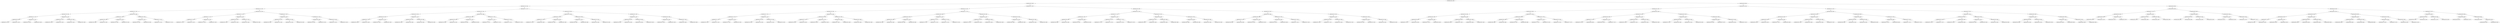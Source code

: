 digraph G{
891011457 [label="Node{data=[1646, 1646]}"]
891011457 -> 376967897
376967897 [label="Node{data=[1309, 1309]}"]
376967897 -> 1291512693
1291512693 [label="Node{data=[1245, 1245]}"]
1291512693 -> 1933969493
1933969493 [label="Node{data=[1213, 1213]}"]
1933969493 -> 406505589
406505589 [label="Node{data=[1197, 1197]}"]
406505589 -> 1317203825
1317203825 [label="Node{data=[1189, 1189]}"]
1317203825 -> 1429738647
1429738647 [label="Node{data=[1151, 1151]}"]
1429738647 -> 385854149
385854149 [label="Node{data=[1046, 1046]}"]
385854149 -> 1489547535
1489547535 [label="Node{data=[1016, 1016]}"]
385854149 -> 31990784
31990784 [label="Node{data=[1061, 1061]}"]
1429738647 -> 341902342
341902342 [label="Node{data=[1187, 1187]}"]
341902342 -> 2133016013
2133016013 [label="Node{data=[1186, 1186]}"]
341902342 -> 1652472815
1652472815 [label="Node{data=[1188, 1188]}"]
1317203825 -> 578182020
578182020 [label="Node{data=[1193, 1193]}"]
578182020 -> 1051409144
1051409144 [label="Node{data=[1191, 1191]}"]
1051409144 -> 1476437429
1476437429 [label="Node{data=[1190, 1190]}"]
1051409144 -> 1328991385
1328991385 [label="Node{data=[1192, 1192]}"]
578182020 -> 1603011712
1603011712 [label="Node{data=[1195, 1195]}"]
1603011712 -> 949459315
949459315 [label="Node{data=[1194, 1194]}"]
1603011712 -> 1709682393
1709682393 [label="Node{data=[1196, 1196]}"]
406505589 -> 483190008
483190008 [label="Node{data=[1205, 1205]}"]
483190008 -> 601578469
601578469 [label="Node{data=[1201, 1201]}"]
601578469 -> 662897388
662897388 [label="Node{data=[1199, 1199]}"]
662897388 -> 2144006563
2144006563 [label="Node{data=[1198, 1198]}"]
662897388 -> 81404294
81404294 [label="Node{data=[1200, 1200]}"]
601578469 -> 2099730059
2099730059 [label="Node{data=[1203, 1203]}"]
2099730059 -> 1116520353
1116520353 [label="Node{data=[1202, 1202]}"]
2099730059 -> 1784875450
1784875450 [label="Node{data=[1204, 1204]}"]
483190008 -> 1063306081
1063306081 [label="Node{data=[1209, 1209]}"]
1063306081 -> 2016692488
2016692488 [label="Node{data=[1207, 1207]}"]
2016692488 -> 1608679448
1608679448 [label="Node{data=[1206, 1206]}"]
2016692488 -> 767454343
767454343 [label="Node{data=[1208, 1208]}"]
1063306081 -> 343722394
343722394 [label="Node{data=[1211, 1211]}"]
343722394 -> 1322958356
1322958356 [label="Node{data=[1210, 1210]}"]
343722394 -> 99812759
99812759 [label="Node{data=[1212, 1212]}"]
1933969493 -> 1534561274
1534561274 [label="Node{data=[1229, 1229]}"]
1534561274 -> 699771159
699771159 [label="Node{data=[1221, 1221]}"]
699771159 -> 847546411
847546411 [label="Node{data=[1217, 1217]}"]
847546411 -> 801569873
801569873 [label="Node{data=[1215, 1215]}"]
801569873 -> 1208584712
1208584712 [label="Node{data=[1214, 1214]}"]
801569873 -> 1290829583
1290829583 [label="Node{data=[1216, 1216]}"]
847546411 -> 1520661354
1520661354 [label="Node{data=[1219, 1219]}"]
1520661354 -> 1117726747
1117726747 [label="Node{data=[1218, 1218]}"]
1520661354 -> 1178776458
1178776458 [label="Node{data=[1220, 1220]}"]
699771159 -> 151364682
151364682 [label="Node{data=[1225, 1225]}"]
151364682 -> 1216130595
1216130595 [label="Node{data=[1223, 1223]}"]
1216130595 -> 1930991815
1930991815 [label="Node{data=[1222, 1222]}"]
1216130595 -> 538291149
538291149 [label="Node{data=[1224, 1224]}"]
151364682 -> 76967025
76967025 [label="Node{data=[1227, 1227]}"]
76967025 -> 699848566
699848566 [label="Node{data=[1226, 1226]}"]
76967025 -> 517975079
517975079 [label="Node{data=[1228, 1228]}"]
1534561274 -> 328808434
328808434 [label="Node{data=[1237, 1237]}"]
328808434 -> 618345492
618345492 [label="Node{data=[1233, 1233]}"]
618345492 -> 994663070
994663070 [label="Node{data=[1231, 1231]}"]
994663070 -> 1486120772
1486120772 [label="Node{data=[1230, 1230]}"]
994663070 -> 48823555
48823555 [label="Node{data=[1232, 1232]}"]
618345492 -> 2137916126
2137916126 [label="Node{data=[1235, 1235]}"]
2137916126 -> 235026951
235026951 [label="Node{data=[1234, 1234]}"]
2137916126 -> 1977074372
1977074372 [label="Node{data=[1236, 1236]}"]
328808434 -> 806500760
806500760 [label="Node{data=[1241, 1241]}"]
806500760 -> 1063630262
1063630262 [label="Node{data=[1239, 1239]}"]
1063630262 -> 539517535
539517535 [label="Node{data=[1238, 1238]}"]
1063630262 -> 1805800828
1805800828 [label="Node{data=[1240, 1240]}"]
806500760 -> 1256025961
1256025961 [label="Node{data=[1243, 1243]}"]
1256025961 -> 1476897665
1476897665 [label="Node{data=[1242, 1242]}"]
1256025961 -> 1004404804
1004404804 [label="Node{data=[1244, 1244]}"]
1291512693 -> 1110354934
1110354934 [label="Node{data=[1277, 1277]}"]
1110354934 -> 1663640317
1663640317 [label="Node{data=[1261, 1261]}"]
1663640317 -> 102221498
102221498 [label="Node{data=[1253, 1253]}"]
102221498 -> 1300245020
1300245020 [label="Node{data=[1249, 1249]}"]
1300245020 -> 2059819329
2059819329 [label="Node{data=[1247, 1247]}"]
2059819329 -> 1347596846
1347596846 [label="Node{data=[1246, 1246]}"]
2059819329 -> 1749585032
1749585032 [label="Node{data=[1248, 1248]}"]
1300245020 -> 609524567
609524567 [label="Node{data=[1251, 1251]}"]
609524567 -> 1821430477
1821430477 [label="Node{data=[1250, 1250]}"]
609524567 -> 697753267
697753267 [label="Node{data=[1252, 1252]}"]
102221498 -> 93727685
93727685 [label="Node{data=[1257, 1257]}"]
93727685 -> 85497347
85497347 [label="Node{data=[1255, 1255]}"]
85497347 -> 1878276823
1878276823 [label="Node{data=[1254, 1254]}"]
85497347 -> 1887965916
1887965916 [label="Node{data=[1256, 1256]}"]
93727685 -> 1148507915
1148507915 [label="Node{data=[1259, 1259]}"]
1148507915 -> 94238984
94238984 [label="Node{data=[1258, 1258]}"]
1148507915 -> 1265719790
1265719790 [label="Node{data=[1260, 1260]}"]
1663640317 -> 2069867694
2069867694 [label="Node{data=[1269, 1269]}"]
2069867694 -> 426897473
426897473 [label="Node{data=[1265, 1265]}"]
426897473 -> 1942888414
1942888414 [label="Node{data=[1263, 1263]}"]
1942888414 -> 842110560
842110560 [label="Node{data=[1262, 1262]}"]
1942888414 -> 873293396
873293396 [label="Node{data=[1264, 1264]}"]
426897473 -> 577272684
577272684 [label="Node{data=[1267, 1267]}"]
577272684 -> 568041488
568041488 [label="Node{data=[1266, 1266]}"]
577272684 -> 526885085
526885085 [label="Node{data=[1268, 1268]}"]
2069867694 -> 1082608291
1082608291 [label="Node{data=[1273, 1273]}"]
1082608291 -> 559278788
559278788 [label="Node{data=[1271, 1271]}"]
559278788 -> 1576146398
1576146398 [label="Node{data=[1270, 1270]}"]
559278788 -> 2133932021
2133932021 [label="Node{data=[1272, 1272]}"]
1082608291 -> 93956322
93956322 [label="Node{data=[1275, 1275]}"]
93956322 -> 185889119
185889119 [label="Node{data=[1274, 1274]}"]
93956322 -> 1183172870
1183172870 [label="Node{data=[1276, 1276]}"]
1110354934 -> 813547708
813547708 [label="Node{data=[1293, 1293]}"]
813547708 -> 2028712169
2028712169 [label="Node{data=[1285, 1285]}"]
2028712169 -> 1356707874
1356707874 [label="Node{data=[1281, 1281]}"]
1356707874 -> 955811526
955811526 [label="Node{data=[1279, 1279]}"]
955811526 -> 1725876549
1725876549 [label="Node{data=[1278, 1278]}"]
955811526 -> 1125597583
1125597583 [label="Node{data=[1280, 1280]}"]
1356707874 -> 2125921639
2125921639 [label="Node{data=[1283, 1283]}"]
2125921639 -> 33856193
33856193 [label="Node{data=[1282, 1282]}"]
2125921639 -> 310443813
310443813 [label="Node{data=[1284, 1284]}"]
2028712169 -> 1801637827
1801637827 [label="Node{data=[1289, 1289]}"]
1801637827 -> 578181645
578181645 [label="Node{data=[1287, 1287]}"]
578181645 -> 67247632
67247632 [label="Node{data=[1286, 1286]}"]
578181645 -> 300851298
300851298 [label="Node{data=[1288, 1288]}"]
1801637827 -> 1821337931
1821337931 [label="Node{data=[1291, 1291]}"]
1821337931 -> 2092560613
2092560613 [label="Node{data=[1290, 1290]}"]
1821337931 -> 1759478780
1759478780 [label="Node{data=[1292, 1292]}"]
813547708 -> 207016757
207016757 [label="Node{data=[1301, 1301]}"]
207016757 -> 461645509
461645509 [label="Node{data=[1297, 1297]}"]
461645509 -> 680117128
680117128 [label="Node{data=[1295, 1295]}"]
680117128 -> 1021142278
1021142278 [label="Node{data=[1294, 1294]}"]
680117128 -> 111724243
111724243 [label="Node{data=[1296, 1296]}"]
461645509 -> 1008761549
1008761549 [label="Node{data=[1299, 1299]}"]
1008761549 -> 1523804994
1523804994 [label="Node{data=[1298, 1298]}"]
1008761549 -> 225558603
225558603 [label="Node{data=[1300, 1300]}"]
207016757 -> 1303314792
1303314792 [label="Node{data=[1305, 1305]}"]
1303314792 -> 1919347714
1919347714 [label="Node{data=[1303, 1303]}"]
1919347714 -> 858656887
858656887 [label="Node{data=[1302, 1302]}"]
1919347714 -> 819916225
819916225 [label="Node{data=[1304, 1304]}"]
1303314792 -> 89067251
89067251 [label="Node{data=[1307, 1307]}"]
89067251 -> 1074590884
1074590884 [label="Node{data=[1306, 1306]}"]
89067251 -> 56818042
56818042 [label="Node{data=[1308, 1308]}"]
376967897 -> 1142275122
1142275122 [label="Node{data=[1557, 1557]}"]
1142275122 -> 961551061
961551061 [label="Node{data=[1461, 1461]}"]
961551061 -> 517890191
517890191 [label="Node{data=[1325, 1325]}"]
517890191 -> 182706951
182706951 [label="Node{data=[1317, 1317]}"]
182706951 -> 1677601349
1677601349 [label="Node{data=[1313, 1313]}"]
1677601349 -> 1522602589
1522602589 [label="Node{data=[1311, 1311]}"]
1522602589 -> 938920850
938920850 [label="Node{data=[1310, 1310]}"]
1522602589 -> 580447664
580447664 [label="Node{data=[1312, 1312]}"]
1677601349 -> 816207780
816207780 [label="Node{data=[1315, 1315]}"]
816207780 -> 1646786583
1646786583 [label="Node{data=[1314, 1314]}"]
816207780 -> 1661736346
1661736346 [label="Node{data=[1316, 1316]}"]
182706951 -> 110919974
110919974 [label="Node{data=[1321, 1321]}"]
110919974 -> 75885862
75885862 [label="Node{data=[1319, 1319]}"]
75885862 -> 1505708769
1505708769 [label="Node{data=[1318, 1318]}"]
75885862 -> 1511797897
1511797897 [label="Node{data=[1320, 1320]}"]
110919974 -> 946539357
946539357 [label="Node{data=[1323, 1323]}"]
946539357 -> 330055083
330055083 [label="Node{data=[1322, 1322]}"]
946539357 -> 812094845
812094845 [label="Node{data=[1324, 1324]}"]
517890191 -> 199513988
199513988 [label="Node{data=[1333, 1333]}"]
199513988 -> 1807057990
1807057990 [label="Node{data=[1329, 1329]}"]
1807057990 -> 428256766
428256766 [label="Node{data=[1327, 1327]}"]
428256766 -> 356917198
356917198 [label="Node{data=[1326, 1326]}"]
428256766 -> 1010250389
1010250389 [label="Node{data=[1328, 1328]}"]
1807057990 -> 2070353633
2070353633 [label="Node{data=[1331, 1331]}"]
2070353633 -> 1470283054
1470283054 [label="Node{data=[1330, 1330]}"]
2070353633 -> 1916760187
1916760187 [label="Node{data=[1332, 1332]}"]
199513988 -> 1998149427
1998149427 [label="Node{data=[1433, 1433]}"]
1998149427 -> 873109295
873109295 [label="Node{data=[1392, 1392]}"]
873109295 -> 1988298573
1988298573 [label="Node{data=[1391, 1391]}"]
873109295 -> 2134252878
2134252878 [label="Node{data=[1405, 1405]}"]
1998149427 -> 1110146388
1110146388 [label="Node{data=[1459, 1459]}"]
1110146388 -> 578304465
578304465 [label="Node{data=[1458, 1458]}"]
1110146388 -> 1286597564
1286597564 [label="Node{data=[1460, 1460]}"]
961551061 -> 62673674
62673674 [label="Node{data=[1477, 1477]}"]
62673674 -> 451174388
451174388 [label="Node{data=[1469, 1469]}"]
451174388 -> 2041666504
2041666504 [label="Node{data=[1465, 1465]}"]
2041666504 -> 1248902473
1248902473 [label="Node{data=[1463, 1463]}"]
1248902473 -> 724927246
724927246 [label="Node{data=[1462, 1462]}"]
1248902473 -> 320238179
320238179 [label="Node{data=[1464, 1464]}"]
2041666504 -> 1611273426
1611273426 [label="Node{data=[1467, 1467]}"]
1611273426 -> 803170159
803170159 [label="Node{data=[1466, 1466]}"]
1611273426 -> 687189097
687189097 [label="Node{data=[1468, 1468]}"]
451174388 -> 139482750
139482750 [label="Node{data=[1473, 1473]}"]
139482750 -> 944533282
944533282 [label="Node{data=[1471, 1471]}"]
944533282 -> 1828492123
1828492123 [label="Node{data=[1470, 1470]}"]
944533282 -> 1768942665
1768942665 [label="Node{data=[1472, 1472]}"]
139482750 -> 1669768380
1669768380 [label="Node{data=[1475, 1475]}"]
1669768380 -> 954786449
954786449 [label="Node{data=[1474, 1474]}"]
1669768380 -> 805750940
805750940 [label="Node{data=[1476, 1476]}"]
62673674 -> 639465329
639465329 [label="Node{data=[1485, 1485]}"]
639465329 -> 1894286410
1894286410 [label="Node{data=[1481, 1481]}"]
1894286410 -> 258673836
258673836 [label="Node{data=[1479, 1479]}"]
258673836 -> 162494453
162494453 [label="Node{data=[1478, 1478]}"]
258673836 -> 1145319246
1145319246 [label="Node{data=[1480, 1480]}"]
1894286410 -> 1882863960
1882863960 [label="Node{data=[1483, 1483]}"]
1882863960 -> 669205919
669205919 [label="Node{data=[1482, 1482]}"]
1882863960 -> 1434553929
1434553929 [label="Node{data=[1484, 1484]}"]
639465329 -> 819652072
819652072 [label="Node{data=[1553, 1553]}"]
819652072 -> 285993554
285993554 [label="Node{data=[1518, 1518]}"]
285993554 -> 754555473
754555473 [label="Node{data=[1486, 1486]}"]
285993554 -> 1968417345
1968417345 [label="Node{data=[1535, 1535]}"]
819652072 -> 306312358
306312358 [label="Node{data=[1555, 1555]}"]
306312358 -> 1549190598
1549190598 [label="Node{data=[1554, 1554]}"]
306312358 -> 1016981263
1016981263 [label="Node{data=[1556, 1556]}"]
1142275122 -> 1416905599
1416905599 [label="Node{data=[1595, 1595]}"]
1416905599 -> 1225619859
1225619859 [label="Node{data=[1579, 1579]}"]
1225619859 -> 589299073
589299073 [label="Node{data=[1571, 1571]}"]
589299073 -> 1885979506
1885979506 [label="Node{data=[1561, 1561]}"]
1885979506 -> 108005819
108005819 [label="Node{data=[1559, 1559]}"]
108005819 -> 613628167
613628167 [label="Node{data=[1558, 1558]}"]
108005819 -> 2025597921
2025597921 [label="Node{data=[1560, 1560]}"]
1885979506 -> 1181746647
1181746647 [label="Node{data=[1563, 1563]}"]
1181746647 -> 1078718835
1078718835 [label="Node{data=[1562, 1562]}"]
1181746647 -> 2100147068
2100147068 [label="Node{data=[1564, 1564]}"]
589299073 -> 1683450907
1683450907 [label="Node{data=[1575, 1575]}"]
1683450907 -> 575636475
575636475 [label="Node{data=[1573, 1573]}"]
575636475 -> 1024470696
1024470696 [label="Node{data=[1572, 1572]}"]
575636475 -> 758570021
758570021 [label="Node{data=[1574, 1574]}"]
1683450907 -> 1927174700
1927174700 [label="Node{data=[1577, 1577]}"]
1927174700 -> 751849431
751849431 [label="Node{data=[1576, 1576]}"]
1927174700 -> 277434763
277434763 [label="Node{data=[1578, 1578]}"]
1225619859 -> 197484619
197484619 [label="Node{data=[1587, 1587]}"]
197484619 -> 197809189
197809189 [label="Node{data=[1583, 1583]}"]
197809189 -> 625609852
625609852 [label="Node{data=[1581, 1581]}"]
625609852 -> 2140472407
2140472407 [label="Node{data=[1580, 1580]}"]
625609852 -> 1601365206
1601365206 [label="Node{data=[1582, 1582]}"]
197809189 -> 104917089
104917089 [label="Node{data=[1585, 1585]}"]
104917089 -> 1931230521
1931230521 [label="Node{data=[1584, 1584]}"]
104917089 -> 620505265
620505265 [label="Node{data=[1586, 1586]}"]
197484619 -> 1826634924
1826634924 [label="Node{data=[1591, 1591]}"]
1826634924 -> 1835188913
1835188913 [label="Node{data=[1589, 1589]}"]
1835188913 -> 2139475921
2139475921 [label="Node{data=[1588, 1588]}"]
1835188913 -> 981063984
981063984 [label="Node{data=[1590, 1590]}"]
1826634924 -> 1469155215
1469155215 [label="Node{data=[1593, 1593]}"]
1469155215 -> 748527750
748527750 [label="Node{data=[1592, 1592]}"]
1469155215 -> 2100758915
2100758915 [label="Node{data=[1594, 1594]}"]
1416905599 -> 158596940
158596940 [label="Node{data=[1614, 1614]}"]
158596940 -> 1384492050
1384492050 [label="Node{data=[1603, 1603]}"]
1384492050 -> 324906836
324906836 [label="Node{data=[1599, 1599]}"]
324906836 -> 1449379757
1449379757 [label="Node{data=[1597, 1597]}"]
1449379757 -> 1081924530
1081924530 [label="Node{data=[1596, 1596]}"]
1449379757 -> 1072044691
1072044691 [label="Node{data=[1598, 1598]}"]
324906836 -> 1094657332
1094657332 [label="Node{data=[1601, 1601]}"]
1094657332 -> 153738257
153738257 [label="Node{data=[1600, 1600]}"]
1094657332 -> 799946701
799946701 [label="Node{data=[1602, 1602]}"]
1384492050 -> 538149417
538149417 [label="Node{data=[1607, 1607]}"]
538149417 -> 415040922
415040922 [label="Node{data=[1605, 1605]}"]
415040922 -> 1597217736
1597217736 [label="Node{data=[1604, 1604]}"]
415040922 -> 25026492
25026492 [label="Node{data=[1606, 1606]}"]
538149417 -> 1027807088
1027807088 [label="Node{data=[1612, 1612]}"]
1027807088 -> 1294095511
1294095511 [label="Node{data=[1611, 1611]}"]
1027807088 -> 235698976
235698976 [label="Node{data=[1613, 1613]}"]
158596940 -> 1633928546
1633928546 [label="Node{data=[1622, 1622]}"]
1633928546 -> 1153349289
1153349289 [label="Node{data=[1618, 1618]}"]
1153349289 -> 468173893
468173893 [label="Node{data=[1616, 1616]}"]
468173893 -> 1985964386
1985964386 [label="Node{data=[1615, 1615]}"]
468173893 -> 166263326
166263326 [label="Node{data=[1617, 1617]}"]
1153349289 -> 953294452
953294452 [label="Node{data=[1620, 1620]}"]
953294452 -> 489824455
489824455 [label="Node{data=[1619, 1619]}"]
953294452 -> 279666298
279666298 [label="Node{data=[1621, 1621]}"]
1633928546 -> 1583181435
1583181435 [label="Node{data=[1642, 1642]}"]
1583181435 -> 1985276538
1985276538 [label="Node{data=[1640, 1640]}"]
1985276538 -> 2053953647
2053953647 [label="Node{data=[1623, 1623]}"]
1985276538 -> 813568470
813568470 [label="Node{data=[1641, 1641]}"]
1583181435 -> 90545940
90545940 [label="Node{data=[1644, 1644]}"]
90545940 -> 1412674296
1412674296 [label="Node{data=[1643, 1643]}"]
90545940 -> 1208002481
1208002481 [label="Node{data=[1645, 1645]}"]
891011457 -> 145817542
145817542 [label="Node{data=[2563, 2563]}"]
145817542 -> 562322683
562322683 [label="Node{data=[2442, 2442]}"]
562322683 -> 1751752257
1751752257 [label="Node{data=[1678, 1678]}"]
1751752257 -> 622432722
622432722 [label="Node{data=[1662, 1662]}"]
622432722 -> 718799992
718799992 [label="Node{data=[1654, 1654]}"]
718799992 -> 691594844
691594844 [label="Node{data=[1650, 1650]}"]
691594844 -> 218627756
218627756 [label="Node{data=[1648, 1648]}"]
218627756 -> 1694067167
1694067167 [label="Node{data=[1647, 1647]}"]
218627756 -> 250108668
250108668 [label="Node{data=[1649, 1649]}"]
691594844 -> 1619806075
1619806075 [label="Node{data=[1652, 1652]}"]
1619806075 -> 1380726616
1380726616 [label="Node{data=[1651, 1651]}"]
1619806075 -> 2102659935
2102659935 [label="Node{data=[1653, 1653]}"]
718799992 -> 833061299
833061299 [label="Node{data=[1658, 1658]}"]
833061299 -> 865255267
865255267 [label="Node{data=[1656, 1656]}"]
865255267 -> 14137534
14137534 [label="Node{data=[1655, 1655]}"]
865255267 -> 1560565000
1560565000 [label="Node{data=[1657, 1657]}"]
833061299 -> 1344531714
1344531714 [label="Node{data=[1660, 1660]}"]
1344531714 -> 1995192770
1995192770 [label="Node{data=[1659, 1659]}"]
1344531714 -> 1271098857
1271098857 [label="Node{data=[1661, 1661]}"]
622432722 -> 873520524
873520524 [label="Node{data=[1670, 1670]}"]
873520524 -> 2073325041
2073325041 [label="Node{data=[1666, 1666]}"]
2073325041 -> 1822521704
1822521704 [label="Node{data=[1664, 1664]}"]
1822521704 -> 1012788528
1012788528 [label="Node{data=[1663, 1663]}"]
1822521704 -> 236174218
236174218 [label="Node{data=[1665, 1665]}"]
2073325041 -> 1454416988
1454416988 [label="Node{data=[1668, 1668]}"]
1454416988 -> 826146267
826146267 [label="Node{data=[1667, 1667]}"]
1454416988 -> 1650111137
1650111137 [label="Node{data=[1669, 1669]}"]
873520524 -> 1896254091
1896254091 [label="Node{data=[1674, 1674]}"]
1896254091 -> 575099571
575099571 [label="Node{data=[1672, 1672]}"]
575099571 -> 2093658117
2093658117 [label="Node{data=[1671, 1671]}"]
575099571 -> 1261623943
1261623943 [label="Node{data=[1673, 1673]}"]
1896254091 -> 237323192
237323192 [label="Node{data=[1676, 1676]}"]
237323192 -> 376392197
376392197 [label="Node{data=[1675, 1675]}"]
237323192 -> 1066179157
1066179157 [label="Node{data=[1677, 1677]}"]
1751752257 -> 1647806913
1647806913 [label="Node{data=[2426, 2426]}"]
1647806913 -> 1185623740
1185623740 [label="Node{data=[2418, 2418]}"]
1185623740 -> 720927502
720927502 [label="Node{data=[2238, 2238]}"]
720927502 -> 1904022070
1904022070 [label="Node{data=[1732, 1732]}"]
1904022070 -> 794489945
794489945 [label="Node{data=[1679, 1679]}"]
1904022070 -> 815526336
815526336 [label="Node{data=[2058, 2058]}"]
720927502 -> 1498598614
1498598614 [label="Node{data=[2371, 2371]}"]
1498598614 -> 1084721512
1084721512 [label="Node{data=[2264, 2264]}"]
1498598614 -> 942097689
942097689 [label="Node{data=[2417, 2417]}"]
1185623740 -> 1465755180
1465755180 [label="Node{data=[2422, 2422]}"]
1465755180 -> 413590637
413590637 [label="Node{data=[2420, 2420]}"]
413590637 -> 1681314520
1681314520 [label="Node{data=[2419, 2419]}"]
413590637 -> 1715162314
1715162314 [label="Node{data=[2421, 2421]}"]
1465755180 -> 1559100135
1559100135 [label="Node{data=[2424, 2424]}"]
1559100135 -> 1942485147
1942485147 [label="Node{data=[2423, 2423]}"]
1559100135 -> 557143081
557143081 [label="Node{data=[2425, 2425]}"]
1647806913 -> 492044761
492044761 [label="Node{data=[2434, 2434]}"]
492044761 -> 777906774
777906774 [label="Node{data=[2430, 2430]}"]
777906774 -> 1653791782
1653791782 [label="Node{data=[2428, 2428]}"]
1653791782 -> 1762482241
1762482241 [label="Node{data=[2427, 2427]}"]
1653791782 -> 1416283760
1416283760 [label="Node{data=[2429, 2429]}"]
777906774 -> 354720241
354720241 [label="Node{data=[2432, 2432]}"]
354720241 -> 1638073503
1638073503 [label="Node{data=[2431, 2431]}"]
354720241 -> 1651476410
1651476410 [label="Node{data=[2433, 2433]}"]
492044761 -> 1614054593
1614054593 [label="Node{data=[2438, 2438]}"]
1614054593 -> 1374577191
1374577191 [label="Node{data=[2436, 2436]}"]
1374577191 -> 680526713
680526713 [label="Node{data=[2435, 2435]}"]
1374577191 -> 911999878
911999878 [label="Node{data=[2437, 2437]}"]
1614054593 -> 1913293568
1913293568 [label="Node{data=[2440, 2440]}"]
1913293568 -> 1347891260
1347891260 [label="Node{data=[2439, 2439]}"]
1913293568 -> 2020899460
2020899460 [label="Node{data=[2441, 2441]}"]
562322683 -> 778180159
778180159 [label="Node{data=[2474, 2474]}"]
778180159 -> 144104056
144104056 [label="Node{data=[2458, 2458]}"]
144104056 -> 1638522246
1638522246 [label="Node{data=[2450, 2450]}"]
1638522246 -> 978467693
978467693 [label="Node{data=[2446, 2446]}"]
978467693 -> 71242230
71242230 [label="Node{data=[2444, 2444]}"]
71242230 -> 985943571
985943571 [label="Node{data=[2443, 2443]}"]
71242230 -> 355397920
355397920 [label="Node{data=[2445, 2445]}"]
978467693 -> 1049373115
1049373115 [label="Node{data=[2448, 2448]}"]
1049373115 -> 1119895357
1119895357 [label="Node{data=[2447, 2447]}"]
1049373115 -> 1525433760
1525433760 [label="Node{data=[2449, 2449]}"]
1638522246 -> 942217260
942217260 [label="Node{data=[2454, 2454]}"]
942217260 -> 1740058467
1740058467 [label="Node{data=[2452, 2452]}"]
1740058467 -> 609078655
609078655 [label="Node{data=[2451, 2451]}"]
1740058467 -> 481582355
481582355 [label="Node{data=[2453, 2453]}"]
942217260 -> 1814879953
1814879953 [label="Node{data=[2456, 2456]}"]
1814879953 -> 842938368
842938368 [label="Node{data=[2455, 2455]}"]
1814879953 -> 2027040013
2027040013 [label="Node{data=[2457, 2457]}"]
144104056 -> 1185983425
1185983425 [label="Node{data=[2466, 2466]}"]
1185983425 -> 1289764752
1289764752 [label="Node{data=[2462, 2462]}"]
1289764752 -> 266203188
266203188 [label="Node{data=[2460, 2460]}"]
266203188 -> 1712201351
1712201351 [label="Node{data=[2459, 2459]}"]
266203188 -> 631459620
631459620 [label="Node{data=[2461, 2461]}"]
1289764752 -> 1760753855
1760753855 [label="Node{data=[2464, 2464]}"]
1760753855 -> 147777989
147777989 [label="Node{data=[2463, 2463]}"]
1760753855 -> 513942653
513942653 [label="Node{data=[2465, 2465]}"]
1185983425 -> 566727394
566727394 [label="Node{data=[2470, 2470]}"]
566727394 -> 1586475365
1586475365 [label="Node{data=[2468, 2468]}"]
1586475365 -> 569437104
569437104 [label="Node{data=[2467, 2467]}"]
1586475365 -> 780051007
780051007 [label="Node{data=[2469, 2469]}"]
566727394 -> 867399056
867399056 [label="Node{data=[2472, 2472]}"]
867399056 -> 269811226
269811226 [label="Node{data=[2471, 2471]}"]
867399056 -> 908016323
908016323 [label="Node{data=[2473, 2473]}"]
778180159 -> 1839929701
1839929701 [label="Node{data=[2547, 2547]}"]
1839929701 -> 1167916725
1167916725 [label="Node{data=[2507, 2507]}"]
1167916725 -> 1926183986
1926183986 [label="Node{data=[2478, 2478]}"]
1926183986 -> 1028245898
1028245898 [label="Node{data=[2476, 2476]}"]
1028245898 -> 136089463
136089463 [label="Node{data=[2475, 2475]}"]
1028245898 -> 718774679
718774679 [label="Node{data=[2477, 2477]}"]
1926183986 -> 561129043
561129043 [label="Node{data=[2480, 2480]}"]
561129043 -> 1384427118
1384427118 [label="Node{data=[2479, 2479]}"]
561129043 -> 1049621630
1049621630 [label="Node{data=[2503, 2503]}"]
1167916725 -> 700657953
700657953 [label="Node{data=[2543, 2543]}"]
700657953 -> 431217396
431217396 [label="Node{data=[2541, 2541]}"]
431217396 -> 1848893554
1848893554 [label="Node{data=[2540, 2540]}"]
431217396 -> 794744270
794744270 [label="Node{data=[2542, 2542]}"]
700657953 -> 530887485
530887485 [label="Node{data=[2545, 2545]}"]
530887485 -> 415739463
415739463 [label="Node{data=[2544, 2544]}"]
530887485 -> 1770450269
1770450269 [label="Node{data=[2546, 2546]}"]
1839929701 -> 808432902
808432902 [label="Node{data=[2555, 2555]}"]
808432902 -> 170448229
170448229 [label="Node{data=[2551, 2551]}"]
170448229 -> 800651249
800651249 [label="Node{data=[2549, 2549]}"]
800651249 -> 1896487774
1896487774 [label="Node{data=[2548, 2548]}"]
800651249 -> 1019222012
1019222012 [label="Node{data=[2550, 2550]}"]
170448229 -> 1880059644
1880059644 [label="Node{data=[2553, 2553]}"]
1880059644 -> 417339507
417339507 [label="Node{data=[2552, 2552]}"]
1880059644 -> 957427930
957427930 [label="Node{data=[2554, 2554]}"]
808432902 -> 89305075
89305075 [label="Node{data=[2559, 2559]}"]
89305075 -> 237062443
237062443 [label="Node{data=[2557, 2557]}"]
237062443 -> 379255580
379255580 [label="Node{data=[2556, 2556]}"]
237062443 -> 641568501
641568501 [label="Node{data=[2558, 2558]}"]
89305075 -> 906006774
906006774 [label="Node{data=[2561, 2561]}"]
906006774 -> 854388492
854388492 [label="Node{data=[2560, 2560]}"]
906006774 -> 1936695382
1936695382 [label="Node{data=[2562, 2562]}"]
145817542 -> 972014312
972014312 [label="Node{data=[5546, 5546]}"]
972014312 -> 190476803
190476803 [label="Node{data=[3585, 3585]}"]
190476803 -> 1578858731
1578858731 [label="Node{data=[3577, 3577]}"]
1578858731 -> 1350045294
1350045294 [label="Node{data=[3543, 3543]}"]
1350045294 -> 390561291
390561291 [label="Node{data=[2565, 2565]}"]
390561291 -> 1339411594
1339411594 [label="Node{data=[2564, 2564]}"]
390561291 -> 1250699707
1250699707 [label="Node{data=[3479, 3479]}"]
1350045294 -> 1511478778
1511478778 [label="Node{data=[3575, 3575]}"]
1511478778 -> 1980555157
1980555157 [label="Node{data=[3551, 3551]}"]
1511478778 -> 400358466
400358466 [label="Node{data=[3576, 3576]}"]
1578858731 -> 1010224883
1010224883 [label="Node{data=[3581, 3581]}"]
1010224883 -> 1559163914
1559163914 [label="Node{data=[3579, 3579]}"]
1559163914 -> 1276016757
1276016757 [label="Node{data=[3578, 3578]}"]
1559163914 -> 1019257690
1019257690 [label="Node{data=[3580, 3580]}"]
1010224883 -> 906732391
906732391 [label="Node{data=[3583, 3583]}"]
906732391 -> 493768456
493768456 [label="Node{data=[3582, 3582]}"]
906732391 -> 580669696
580669696 [label="Node{data=[3584, 3584]}"]
190476803 -> 469761146
469761146 [label="Node{data=[3593, 3593]}"]
469761146 -> 1887724793
1887724793 [label="Node{data=[3589, 3589]}"]
1887724793 -> 536699886
536699886 [label="Node{data=[3587, 3587]}"]
536699886 -> 1596536128
1596536128 [label="Node{data=[3586, 3586]}"]
536699886 -> 995167987
995167987 [label="Node{data=[3588, 3588]}"]
1887724793 -> 1746994892
1746994892 [label="Node{data=[3591, 3591]}"]
1746994892 -> 481815093
481815093 [label="Node{data=[3590, 3590]}"]
1746994892 -> 170020822
170020822 [label="Node{data=[3592, 3592]}"]
469761146 -> 968355575
968355575 [label="Node{data=[5454, 5454]}"]
968355575 -> 1497405547
1497405547 [label="Node{data=[5415, 5415]}"]
1497405547 -> 2055546676
2055546676 [label="Node{data=[3621, 3621]}"]
1497405547 -> 1648466765
1648466765 [label="Node{data=[5432, 5432]}"]
968355575 -> 1678180772
1678180772 [label="Node{data=[5502, 5502]}"]
1678180772 -> 962158223
962158223 [label="Node{data=[5474, 5474]}"]
1678180772 -> 1781948951
1781948951 [label="Node{data=[5517, 5517]}"]
972014312 -> 79894511
79894511 [label="Node{data=[8162, 8162]}"]
79894511 -> 1477782770
1477782770 [label="Node{data=[8031, 8031]}"]
1477782770 -> 726379609
726379609 [label="Node{data=[8023, 8023]}"]
726379609 -> 1916028413
1916028413 [label="Node{data=[8019, 8019]}"]
1916028413 -> 1859405883
1859405883 [label="Node{data=[8017, 8017]}"]
1859405883 -> 525831087
525831087 [label="Node{data=[7894, 7894]}"]
1859405883 -> 1770575224
1770575224 [label="Node{data=[8018, 8018]}"]
1916028413 -> 969109017
969109017 [label="Node{data=[8021, 8021]}"]
969109017 -> 1973054602
1973054602 [label="Node{data=[8020, 8020]}"]
969109017 -> 1454607205
1454607205 [label="Node{data=[8022, 8022]}"]
726379609 -> 2042603486
2042603486 [label="Node{data=[8027, 8027]}"]
2042603486 -> 1529785686
1529785686 [label="Node{data=[8025, 8025]}"]
1529785686 -> 2113303685
2113303685 [label="Node{data=[8024, 8024]}"]
1529785686 -> 928260349
928260349 [label="Node{data=[8026, 8026]}"]
2042603486 -> 869392542
869392542 [label="Node{data=[8029, 8029]}"]
869392542 -> 490450863
490450863 [label="Node{data=[8028, 8028]}"]
869392542 -> 1395106513
1395106513 [label="Node{data=[8030, 8030]}"]
1477782770 -> 1164063616
1164063616 [label="Node{data=[8039, 8039]}"]
1164063616 -> 2039217826
2039217826 [label="Node{data=[8035, 8035]}"]
2039217826 -> 957178091
957178091 [label="Node{data=[8033, 8033]}"]
957178091 -> 1465019441
1465019441 [label="Node{data=[8032, 8032]}"]
957178091 -> 66632552
66632552 [label="Node{data=[8034, 8034]}"]
2039217826 -> 631257947
631257947 [label="Node{data=[8037, 8037]}"]
631257947 -> 2004360508
2004360508 [label="Node{data=[8036, 8036]}"]
631257947 -> 856671238
856671238 [label="Node{data=[8038, 8038]}"]
1164063616 -> 1969887988
1969887988 [label="Node{data=[8158, 8158]}"]
1969887988 -> 1370787297
1370787297 [label="Node{data=[8136, 8136]}"]
1370787297 -> 1720908566
1720908566 [label="Node{data=[8074, 8074]}"]
1370787297 -> 737160246
737160246 [label="Node{data=[8157, 8157]}"]
1969887988 -> 241708550
241708550 [label="Node{data=[8160, 8160]}"]
241708550 -> 2076602799
2076602799 [label="Node{data=[8159, 8159]}"]
241708550 -> 175996810
175996810 [label="Node{data=[8161, 8161]}"]
79894511 -> 541483887
541483887 [label="Node{data=[8170, 8170]}"]
541483887 -> 1863410047
1863410047 [label="Node{data=[8166, 8166]}"]
1863410047 -> 655502907
655502907 [label="Node{data=[8164, 8164]}"]
655502907 -> 1190298748
1190298748 [label="Node{data=[8163, 8163]}"]
655502907 -> 1438436054
1438436054 [label="Node{data=[8165, 8165]}"]
1863410047 -> 826426247
826426247 [label="Node{data=[8168, 8168]}"]
826426247 -> 127385698
127385698 [label="Node{data=[8167, 8167]}"]
826426247 -> 1435792776
1435792776 [label="Node{data=[8169, 8169]}"]
541483887 -> 1724776342
1724776342 [label="Node{data=[8208, 8208]}"]
1724776342 -> 1160828595
1160828595 [label="Node{data=[8206, 8206]}"]
1160828595 -> 2082310823
2082310823 [label="Node{data=[8205, 8205]}"]
1160828595 -> 173246617
173246617 [label="Node{data=[8207, 8207]}"]
1724776342 -> 57407242
57407242 [label="Node{data=[8238, 8238]}"]
57407242 -> 1085095066
1085095066 [label="Node{data=[8209, 8209]}"]
57407242 -> 1349897882
1349897882 [label="Node{data=[9200, 9200]}"]
1349897882 -> 1190429517
1190429517 [label="Node{data=[8841, 8841]}"]
1349897882 -> 444333886
444333886 [label="Node{data=[9941, 9941]}"]
}